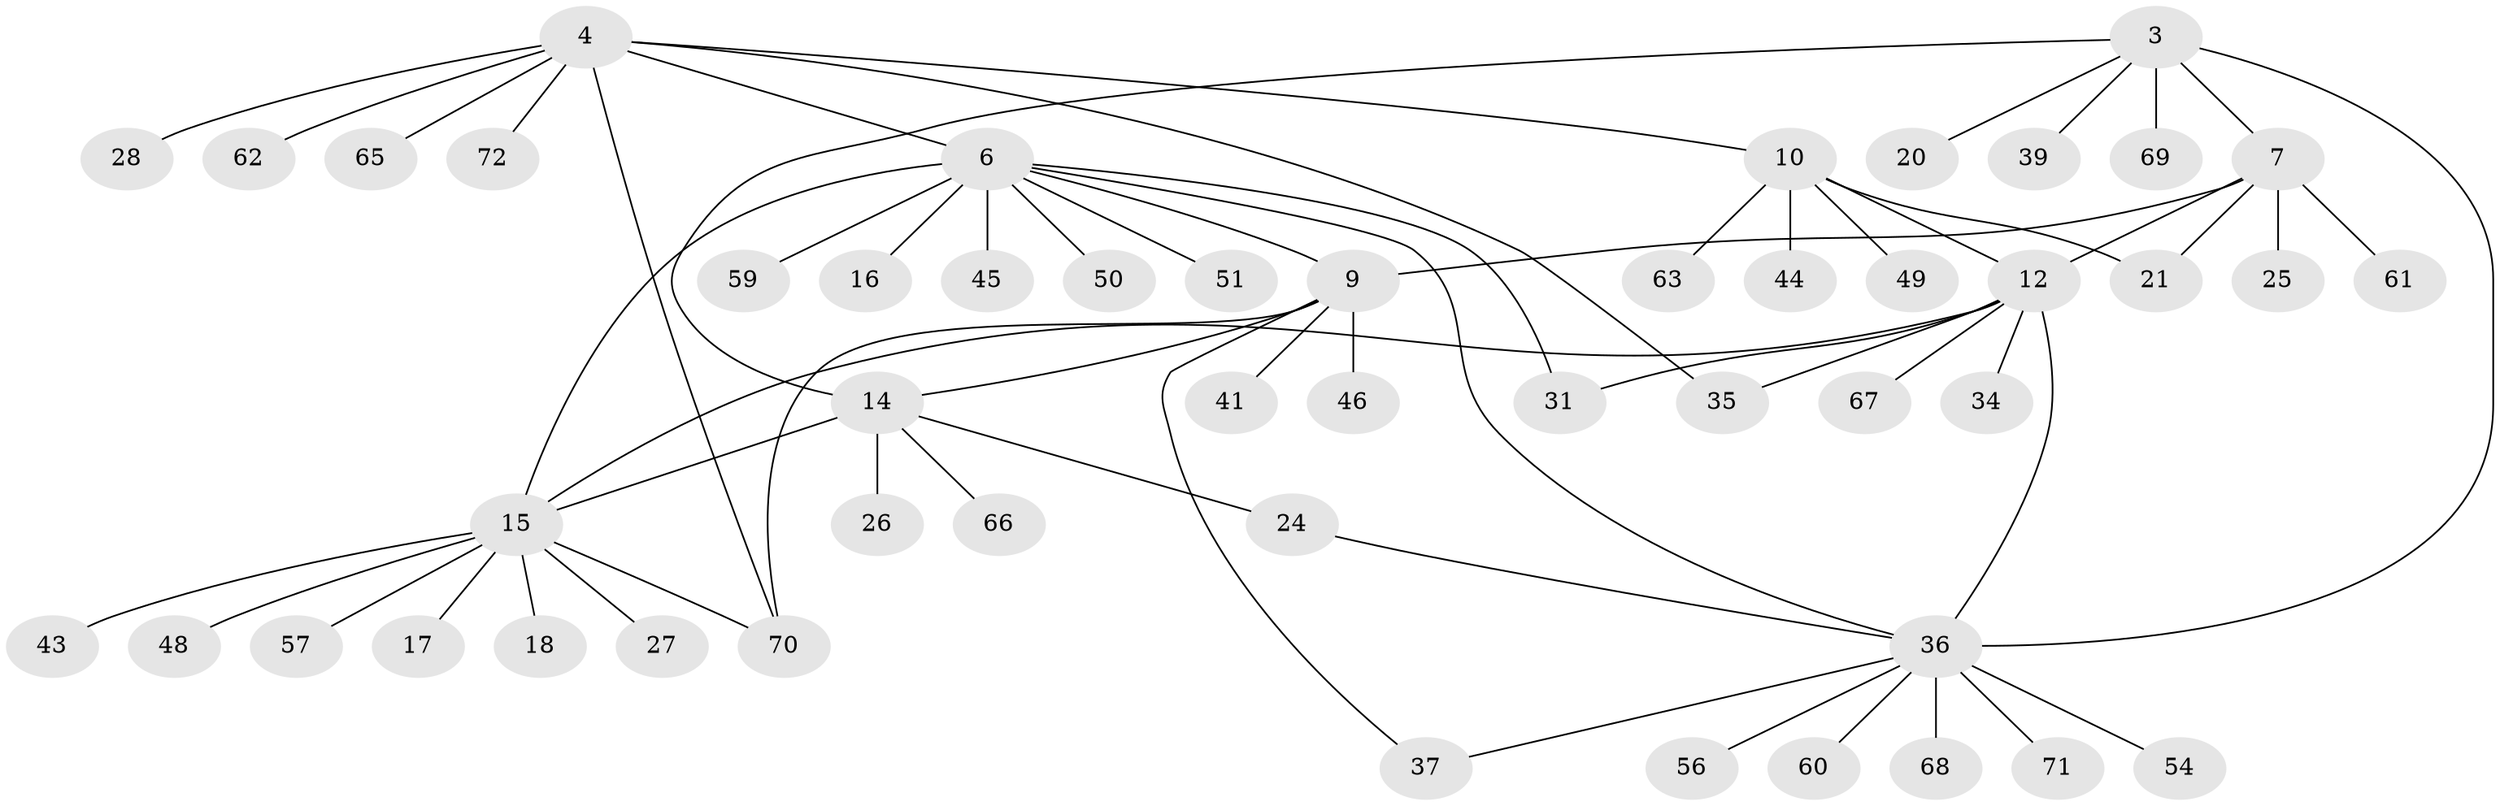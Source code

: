 // original degree distribution, {5: 0.041666666666666664, 13: 0.013888888888888888, 4: 0.041666666666666664, 9: 0.013888888888888888, 8: 0.013888888888888888, 7: 0.027777777777777776, 6: 0.041666666666666664, 3: 0.06944444444444445, 11: 0.013888888888888888, 1: 0.5694444444444444, 2: 0.1527777777777778}
// Generated by graph-tools (version 1.1) at 2025/58/03/04/25 21:58:00]
// undirected, 50 vertices, 62 edges
graph export_dot {
graph [start="1"]
  node [color=gray90,style=filled];
  3 [super="+1"];
  4;
  6 [super="+5"];
  7;
  9 [super="+8"];
  10;
  12 [super="+11"];
  14 [super="+13"];
  15;
  16;
  17;
  18;
  20;
  21;
  24;
  25;
  26;
  27;
  28;
  31;
  34;
  35 [super="+33"];
  36 [super="+2+19"];
  37 [super="+22"];
  39;
  41;
  43 [super="+42"];
  44;
  45;
  46 [super="+23"];
  48;
  49;
  50;
  51;
  54;
  56;
  57;
  59;
  60;
  61;
  62;
  63;
  65;
  66;
  67 [super="+58"];
  68;
  69 [super="+52+55"];
  70 [super="+64"];
  71;
  72 [super="+32+38+53"];
  3 -- 14;
  3 -- 7;
  3 -- 20;
  3 -- 39;
  3 -- 69;
  3 -- 36 [weight=2];
  4 -- 6 [weight=2];
  4 -- 10;
  4 -- 28;
  4 -- 62;
  4 -- 65;
  4 -- 70;
  4 -- 35;
  4 -- 72;
  6 -- 9;
  6 -- 15;
  6 -- 45;
  6 -- 16;
  6 -- 50;
  6 -- 51;
  6 -- 59;
  6 -- 31;
  6 -- 36;
  7 -- 9 [weight=2];
  7 -- 12;
  7 -- 21;
  7 -- 25;
  7 -- 61;
  9 -- 14;
  9 -- 41;
  9 -- 70;
  9 -- 37;
  9 -- 46;
  10 -- 12 [weight=2];
  10 -- 21;
  10 -- 44;
  10 -- 49;
  10 -- 63;
  12 -- 34;
  12 -- 31;
  12 -- 15;
  12 -- 35;
  12 -- 67;
  12 -- 36;
  14 -- 15 [weight=2];
  14 -- 24;
  14 -- 26;
  14 -- 66;
  15 -- 17;
  15 -- 18;
  15 -- 27;
  15 -- 48;
  15 -- 57;
  15 -- 70;
  15 -- 43;
  24 -- 36;
  36 -- 37;
  36 -- 68;
  36 -- 71;
  36 -- 54;
  36 -- 56;
  36 -- 60;
}
